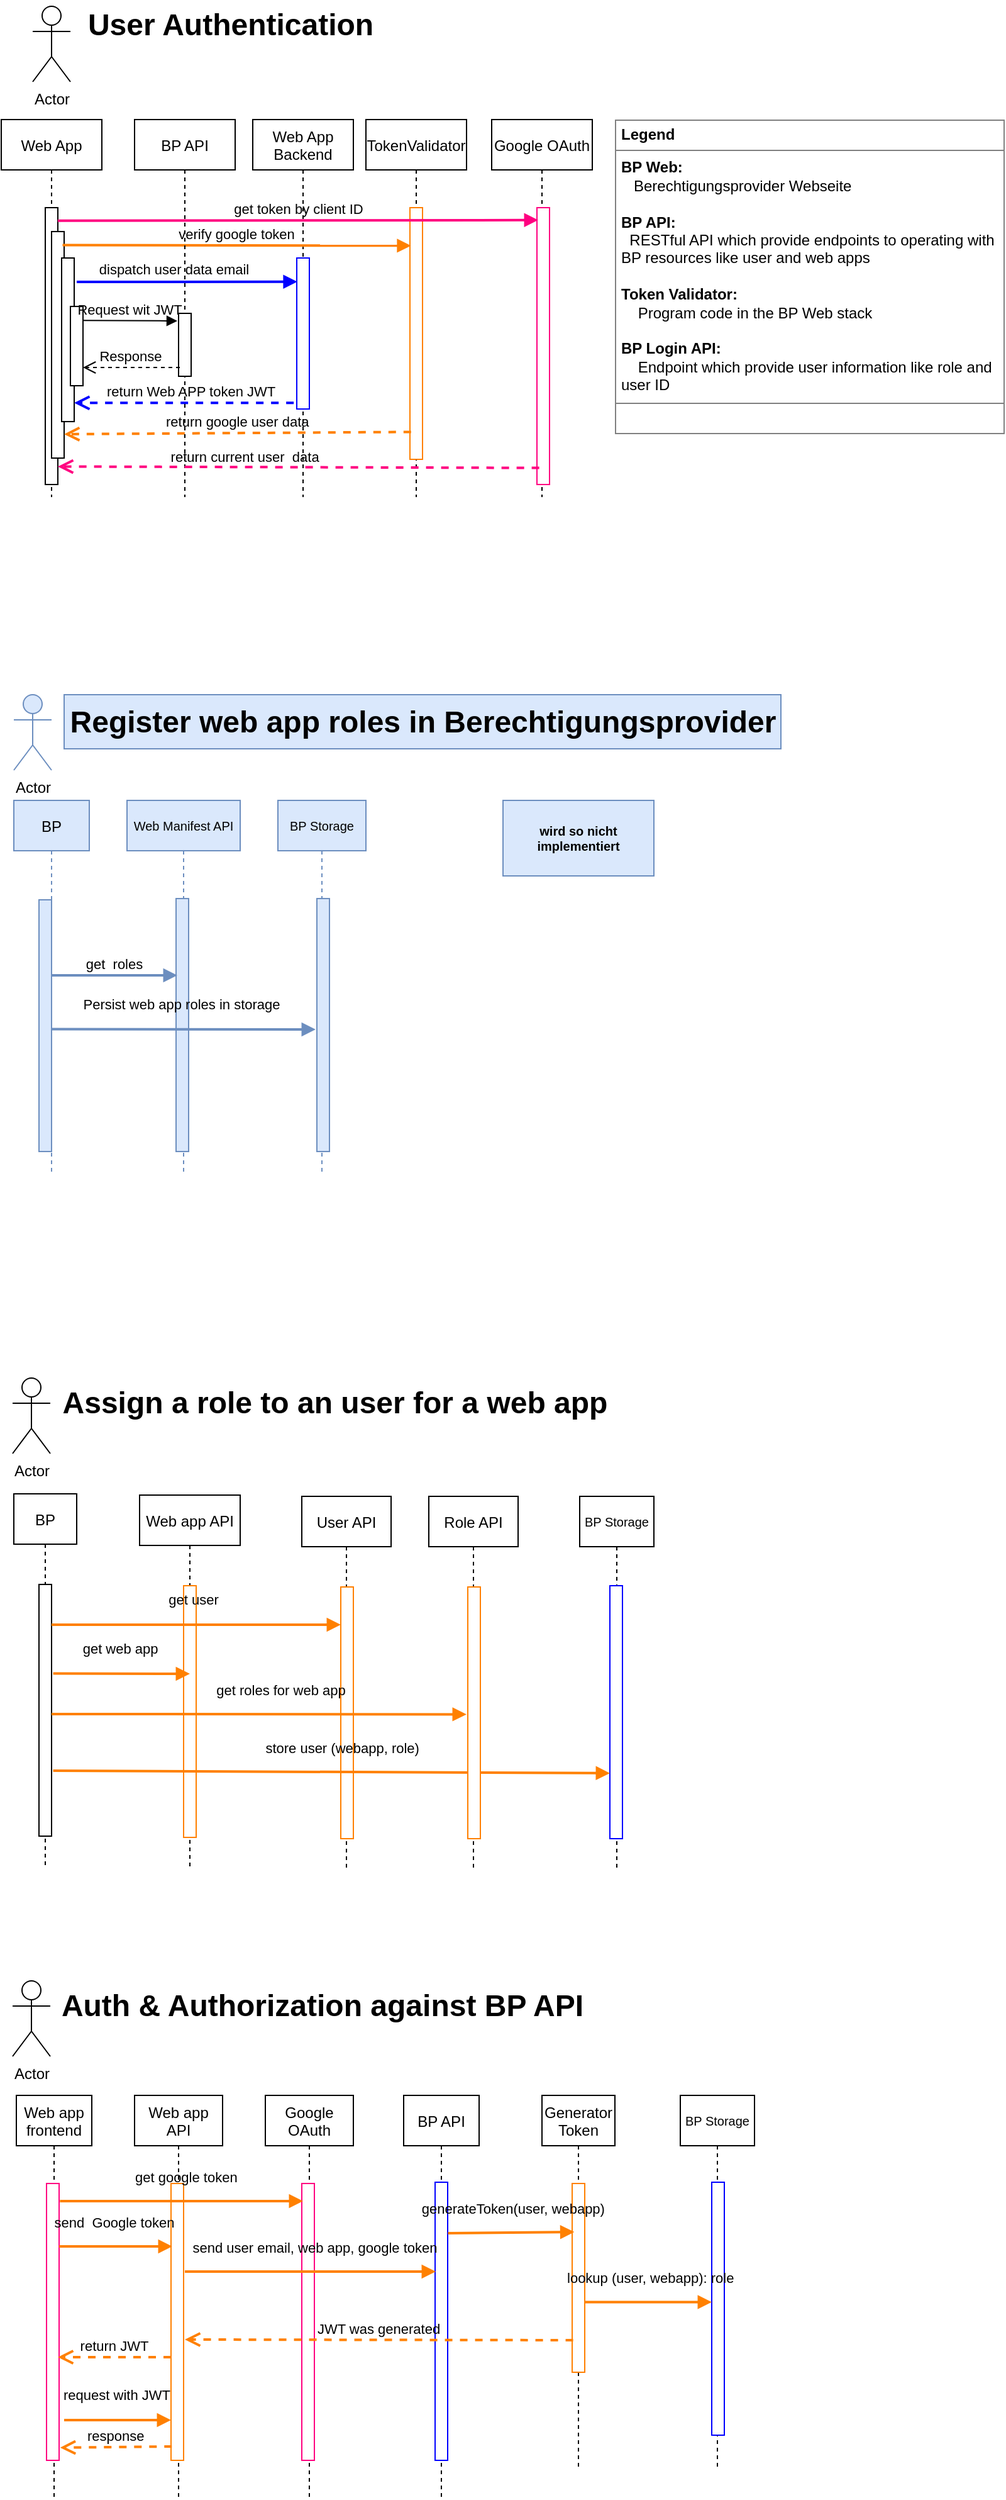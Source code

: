 <mxfile version="20.8.15" type="github">
  <diagram id="kgpKYQtTHZ0yAKxKKP6v" name="Page-1">
    <mxGraphModel dx="1250" dy="505" grid="1" gridSize="10" guides="1" tooltips="1" connect="1" arrows="1" fold="1" page="1" pageScale="1" pageWidth="850" pageHeight="1100" math="0" shadow="0">
      <root>
        <mxCell id="0" />
        <mxCell id="1" parent="0" />
        <mxCell id="bUyerrPxswksTXFSrLV1-1" value="Web App&#xa;Backend" style="shape=umlLifeline;perimeter=lifelinePerimeter;container=1;collapsible=0;recursiveResize=0;rounded=0;shadow=0;strokeWidth=1;labelBackgroundColor=none;" parent="1" vertex="1">
          <mxGeometry x="230" y="120" width="80" height="300" as="geometry" />
        </mxCell>
        <mxCell id="bUyerrPxswksTXFSrLV1-2" value="" style="points=[];perimeter=orthogonalPerimeter;rounded=0;shadow=0;strokeWidth=1;labelBackgroundColor=none;strokeColor=#0000FF;" parent="bUyerrPxswksTXFSrLV1-1" vertex="1">
          <mxGeometry x="35" y="110" width="10" height="120" as="geometry" />
        </mxCell>
        <mxCell id="bUyerrPxswksTXFSrLV1-5" value="Web App" style="shape=umlLifeline;perimeter=lifelinePerimeter;container=1;collapsible=0;recursiveResize=0;rounded=0;shadow=0;strokeWidth=1;labelBackgroundColor=none;" parent="1" vertex="1">
          <mxGeometry x="30" y="120" width="80" height="300" as="geometry" />
        </mxCell>
        <mxCell id="bUyerrPxswksTXFSrLV1-6" value="" style="points=[];perimeter=orthogonalPerimeter;rounded=0;shadow=0;strokeWidth=1;labelBackgroundColor=none;" parent="bUyerrPxswksTXFSrLV1-5" vertex="1">
          <mxGeometry x="35" y="70" width="10" height="220" as="geometry" />
        </mxCell>
        <mxCell id="bUyerrPxswksTXFSrLV1-8" value="" style="points=[];perimeter=orthogonalPerimeter;rounded=0;shadow=0;strokeWidth=1;labelBackgroundColor=none;" parent="bUyerrPxswksTXFSrLV1-5" vertex="1">
          <mxGeometry x="40" y="89" width="10" height="180" as="geometry" />
        </mxCell>
        <mxCell id="bUyerrPxswksTXFSrLV1-29" value="" style="points=[];perimeter=orthogonalPerimeter;rounded=0;shadow=0;strokeWidth=1;labelBackgroundColor=none;" parent="bUyerrPxswksTXFSrLV1-5" vertex="1">
          <mxGeometry x="48" y="110" width="10" height="130" as="geometry" />
        </mxCell>
        <mxCell id="bUyerrPxswksTXFSrLV1-43" value="" style="points=[];perimeter=orthogonalPerimeter;rounded=0;shadow=0;strokeWidth=1;labelBackgroundColor=none;" parent="bUyerrPxswksTXFSrLV1-5" vertex="1">
          <mxGeometry x="55" y="148.5" width="10" height="63" as="geometry" />
        </mxCell>
        <mxCell id="bUyerrPxswksTXFSrLV1-9" value="Google OAuth" style="shape=umlLifeline;perimeter=lifelinePerimeter;container=1;collapsible=0;recursiveResize=0;rounded=0;shadow=0;strokeWidth=1;labelBackgroundColor=none;" parent="1" vertex="1">
          <mxGeometry x="420" y="120" width="80" height="300" as="geometry" />
        </mxCell>
        <mxCell id="bUyerrPxswksTXFSrLV1-10" value="" style="points=[];perimeter=orthogonalPerimeter;rounded=0;shadow=0;strokeWidth=1;labelBackgroundColor=none;strokeColor=#FF0080;" parent="bUyerrPxswksTXFSrLV1-9" vertex="1">
          <mxGeometry x="36" y="70" width="10" height="220" as="geometry" />
        </mxCell>
        <mxCell id="bUyerrPxswksTXFSrLV1-15" value="Actor" style="shape=umlActor;verticalLabelPosition=bottom;verticalAlign=top;html=1;outlineConnect=0;labelBackgroundColor=none;rounded=0;" parent="1" vertex="1">
          <mxGeometry x="55" y="30" width="30" height="60" as="geometry" />
        </mxCell>
        <mxCell id="bUyerrPxswksTXFSrLV1-20" value="TokenValidator" style="shape=umlLifeline;perimeter=lifelinePerimeter;container=1;collapsible=0;recursiveResize=0;rounded=0;shadow=0;strokeWidth=1;labelBackgroundColor=none;" parent="1" vertex="1">
          <mxGeometry x="320" y="120" width="80" height="300" as="geometry" />
        </mxCell>
        <mxCell id="bUyerrPxswksTXFSrLV1-22" value="" style="points=[];perimeter=orthogonalPerimeter;rounded=0;shadow=0;strokeWidth=1;labelBackgroundColor=none;strokeColor=#FF8000;" parent="bUyerrPxswksTXFSrLV1-20" vertex="1">
          <mxGeometry x="35" y="70" width="10" height="200" as="geometry" />
        </mxCell>
        <mxCell id="bUyerrPxswksTXFSrLV1-28" value="return google user data" style="verticalAlign=bottom;endArrow=open;dashed=1;endSize=8;shadow=0;strokeWidth=2;labelBackgroundColor=none;fontColor=default;rounded=0;anchorPointDirection=1;snapToPoint=1;strokeColor=#FF8000;exitX=0.09;exitY=0.891;exitDx=0;exitDy=0;exitPerimeter=0;" parent="1" source="bUyerrPxswksTXFSrLV1-22" edge="1">
          <mxGeometry relative="1" as="geometry">
            <mxPoint x="80" y="370" as="targetPoint" />
            <mxPoint x="350" y="370" as="sourcePoint" />
          </mxGeometry>
        </mxCell>
        <mxCell id="bUyerrPxswksTXFSrLV1-30" value="return Web APP token JWT" style="verticalAlign=bottom;endArrow=open;dashed=1;endSize=8;shadow=0;strokeWidth=2;labelBackgroundColor=none;fontColor=default;rounded=0;strokeColor=#0000FF;exitX=-0.243;exitY=0.891;exitDx=0;exitDy=0;exitPerimeter=0;" parent="1" edge="1">
          <mxGeometry x="-0.064" relative="1" as="geometry">
            <mxPoint x="88" y="345.1" as="targetPoint" />
            <mxPoint x="262.57" y="345.1" as="sourcePoint" />
            <mxPoint as="offset" />
          </mxGeometry>
        </mxCell>
        <mxCell id="bUyerrPxswksTXFSrLV1-33" value="verify google token" style="verticalAlign=bottom;endArrow=block;shadow=0;strokeWidth=2;labelBackgroundColor=none;fontColor=default;rounded=0;entryX=0.09;entryY=0.131;entryDx=0;entryDy=0;entryPerimeter=0;exitX=1.076;exitY=0.083;exitDx=0;exitDy=0;exitPerimeter=0;strokeColor=#FF8000;" parent="1" edge="1">
          <mxGeometry relative="1" as="geometry">
            <mxPoint x="78.76" y="219.77" as="sourcePoint" />
            <mxPoint x="355.9" y="220.2" as="targetPoint" />
          </mxGeometry>
        </mxCell>
        <mxCell id="bUyerrPxswksTXFSrLV1-35" value="BP API" style="shape=umlLifeline;perimeter=lifelinePerimeter;container=1;collapsible=0;recursiveResize=0;rounded=0;shadow=0;strokeWidth=1;labelBackgroundColor=none;" parent="1" vertex="1">
          <mxGeometry x="136" y="120" width="80" height="300" as="geometry" />
        </mxCell>
        <mxCell id="bUyerrPxswksTXFSrLV1-37" value="" style="points=[];perimeter=orthogonalPerimeter;rounded=0;shadow=0;strokeWidth=1;labelBackgroundColor=none;" parent="bUyerrPxswksTXFSrLV1-35" vertex="1">
          <mxGeometry x="35" y="154" width="10" height="50" as="geometry" />
        </mxCell>
        <mxCell id="bUyerrPxswksTXFSrLV1-40" value="return current user  data" style="verticalAlign=bottom;endArrow=open;dashed=1;endSize=8;shadow=0;strokeWidth=2;labelBackgroundColor=none;fontColor=default;rounded=0;entryX=1;entryY=0.935;entryDx=0;entryDy=0;entryPerimeter=0;strokeColor=#FF0080;exitX=0.181;exitY=0.94;exitDx=0;exitDy=0;exitPerimeter=0;" parent="1" source="bUyerrPxswksTXFSrLV1-10" target="bUyerrPxswksTXFSrLV1-6" edge="1">
          <mxGeometry x="0.223" y="1" relative="1" as="geometry">
            <mxPoint x="141" y="377" as="targetPoint" />
            <mxPoint x="450" y="396" as="sourcePoint" />
            <mxPoint as="offset" />
          </mxGeometry>
        </mxCell>
        <object label="&lt;div&gt;get token by client ID&lt;/div&gt;" authenticate="" id="bUyerrPxswksTXFSrLV1-13">
          <mxCell style="verticalAlign=bottom;endArrow=block;shadow=0;strokeWidth=2;html=1;exitX=1;exitY=0.047;exitDx=0;exitDy=0;exitPerimeter=0;labelBackgroundColor=none;fontColor=default;rounded=0;entryX=0.1;entryY=0.045;entryDx=0;entryDy=0;entryPerimeter=0;strokeColor=#FF0080;" parent="1" source="bUyerrPxswksTXFSrLV1-6" target="bUyerrPxswksTXFSrLV1-10" edge="1">
            <mxGeometry relative="1" as="geometry">
              <mxPoint x="355" y="200" as="sourcePoint" />
              <mxPoint x="450" y="200" as="targetPoint" />
              <mxPoint as="offset" />
            </mxGeometry>
          </mxCell>
        </object>
        <mxCell id="bUyerrPxswksTXFSrLV1-19" value="dispatch user data email" style="verticalAlign=bottom;endArrow=block;shadow=0;strokeWidth=2;labelBackgroundColor=none;fontColor=default;rounded=0;strokeColor=#0000FF;entryX=0.043;entryY=0.144;entryDx=0;entryDy=0;entryPerimeter=0;" parent="1" edge="1">
          <mxGeometry x="-0.116" y="1" relative="1" as="geometry">
            <mxPoint x="90" y="249" as="sourcePoint" />
            <mxPoint x="265.43" y="248.84" as="targetPoint" />
            <mxPoint as="offset" />
          </mxGeometry>
        </mxCell>
        <mxCell id="bUyerrPxswksTXFSrLV1-46" value="Request wit JWT" style="verticalAlign=bottom;endArrow=block;shadow=0;strokeWidth=1;labelBackgroundColor=none;fontColor=default;rounded=0;exitX=0.981;exitY=0.176;exitDx=0;exitDy=0;exitPerimeter=0;strokeColor=#000000;" parent="1" edge="1" source="bUyerrPxswksTXFSrLV1-43">
          <mxGeometry relative="1" as="geometry">
            <mxPoint x="112" y="280.026" as="sourcePoint" />
            <mxPoint x="170" y="280" as="targetPoint" />
          </mxGeometry>
        </mxCell>
        <mxCell id="bUyerrPxswksTXFSrLV1-48" value="Response" style="verticalAlign=bottom;endArrow=open;dashed=1;endSize=8;exitX=0.1;exitY=0.86;shadow=0;strokeWidth=1;labelBackgroundColor=none;fontColor=default;rounded=0;anchorPointDirection=1;snapToPoint=1;exitDx=0;exitDy=0;exitPerimeter=0;strokeColor=#000000;" parent="1" source="bUyerrPxswksTXFSrLV1-37" edge="1" target="bUyerrPxswksTXFSrLV1-43">
          <mxGeometry x="0.01" relative="1" as="geometry">
            <mxPoint x="110" y="300" as="targetPoint" />
            <mxPoint x="120" y="300" as="sourcePoint" />
            <mxPoint as="offset" />
          </mxGeometry>
        </mxCell>
        <mxCell id="bUyerrPxswksTXFSrLV1-49" value="&lt;div&gt;User Authentication &lt;/div&gt;" style="text;strokeColor=none;fillColor=none;html=1;fontSize=24;fontStyle=1;verticalAlign=middle;align=center;" parent="1" vertex="1">
          <mxGeometry x="187" y="25" width="50" height="40" as="geometry" />
        </mxCell>
        <mxCell id="bUyerrPxswksTXFSrLV1-51" value="&lt;table style=&quot;width:100%;height:100%;border-collapse:collapse;&quot; width=&quot;100%&quot; height=&quot;100%&quot; cellpadding=&quot;4&quot; border=&quot;1&quot;&gt;&lt;tbody&gt;&lt;tr&gt;&lt;th&gt;&lt;b&gt;Legend&lt;/b&gt;&lt;/th&gt;&lt;/tr&gt;&lt;tr&gt;&lt;td&gt;&lt;b&gt;BP Web: &lt;/b&gt;&lt;br&gt;&amp;nbsp;&amp;nbsp; Berechtigungsprovider Webseite&lt;br&gt;&lt;br&gt;&lt;b&gt;BP API: &lt;/b&gt;&lt;br&gt;&amp;nbsp; RESTful API which provide endpoints to operating with BP resources like user and web apps &lt;br&gt;&lt;br&gt;&lt;b&gt;Token Validator:&lt;/b&gt;&lt;br&gt;&amp;nbsp;&amp;nbsp;&amp;nbsp; Program code in the BP Web stack&lt;br&gt;&lt;br&gt;&lt;b&gt;BP Login API: &lt;/b&gt;&lt;br&gt;&amp;nbsp;&amp;nbsp;&amp;nbsp; Endpoint which provide user information like role and&amp;nbsp; user ID &lt;br&gt;&lt;/td&gt;&lt;/tr&gt;&lt;tr&gt;&lt;td&gt;&lt;br&gt;&lt;/td&gt;&lt;/tr&gt;&lt;/tbody&gt;&lt;/table&gt;" style="text;html=1;whiteSpace=wrap;strokeColor=none;fillColor=none;overflow=fill;align=left;" parent="1" vertex="1">
          <mxGeometry x="518" y="120" width="310" height="250" as="geometry" />
        </mxCell>
        <mxCell id="7qIYYIkFtQ4Tq7SQcxO7-3" value="BP" style="shape=umlLifeline;perimeter=lifelinePerimeter;container=1;collapsible=0;recursiveResize=0;rounded=0;shadow=0;strokeWidth=1;labelBackgroundColor=none;fillColor=#dae8fc;strokeColor=#6c8ebf;" vertex="1" parent="1">
          <mxGeometry x="40" y="661" width="60" height="296" as="geometry" />
        </mxCell>
        <mxCell id="7qIYYIkFtQ4Tq7SQcxO7-4" value="" style="points=[];perimeter=orthogonalPerimeter;rounded=0;shadow=0;strokeWidth=1;labelBackgroundColor=none;fillColor=#dae8fc;strokeColor=#6c8ebf;" vertex="1" parent="7qIYYIkFtQ4Tq7SQcxO7-3">
          <mxGeometry x="20" y="79" width="10" height="200" as="geometry" />
        </mxCell>
        <mxCell id="7qIYYIkFtQ4Tq7SQcxO7-9" value="Actor" style="shape=umlActor;verticalLabelPosition=bottom;verticalAlign=top;html=1;outlineConnect=0;labelBackgroundColor=none;rounded=0;fillColor=#dae8fc;strokeColor=#6c8ebf;" vertex="1" parent="1">
          <mxGeometry x="40" y="577" width="30" height="60" as="geometry" />
        </mxCell>
        <mxCell id="7qIYYIkFtQ4Tq7SQcxO7-23" value="Register web app roles in Berechtigungsprovider" style="text;strokeColor=#6c8ebf;fillColor=#dae8fc;html=1;fontSize=24;fontStyle=1;verticalAlign=middle;align=center;" vertex="1" parent="1">
          <mxGeometry x="80" y="577" width="570" height="43" as="geometry" />
        </mxCell>
        <mxCell id="7qIYYIkFtQ4Tq7SQcxO7-29" value="Web Manifest API" style="shape=umlLifeline;perimeter=lifelinePerimeter;container=1;collapsible=0;recursiveResize=0;rounded=0;shadow=0;strokeWidth=1;labelBackgroundColor=none;fontSize=10;spacing=1;verticalAlign=middle;fillColor=#dae8fc;strokeColor=#6c8ebf;" vertex="1" parent="1">
          <mxGeometry x="130" y="661" width="90" height="297" as="geometry" />
        </mxCell>
        <mxCell id="7qIYYIkFtQ4Tq7SQcxO7-30" value="" style="points=[];perimeter=orthogonalPerimeter;rounded=0;shadow=0;strokeWidth=1;labelBackgroundColor=none;strokeColor=#6c8ebf;fillColor=#dae8fc;" vertex="1" parent="7qIYYIkFtQ4Tq7SQcxO7-29">
          <mxGeometry x="39" y="78" width="10" height="201" as="geometry" />
        </mxCell>
        <mxCell id="7qIYYIkFtQ4Tq7SQcxO7-32" value="get  roles" style="verticalAlign=bottom;endArrow=block;shadow=0;strokeWidth=2;labelBackgroundColor=none;fontColor=default;rounded=0;strokeColor=#6c8ebf;fillColor=#dae8fc;" edge="1" parent="1">
          <mxGeometry relative="1" as="geometry">
            <mxPoint x="70" y="800" as="sourcePoint" />
            <mxPoint x="170" y="800" as="targetPoint" />
          </mxGeometry>
        </mxCell>
        <mxCell id="7qIYYIkFtQ4Tq7SQcxO7-33" value="BP Storage" style="shape=umlLifeline;perimeter=lifelinePerimeter;container=1;collapsible=0;recursiveResize=0;rounded=0;shadow=0;strokeWidth=1;labelBackgroundColor=none;fontSize=10;spacing=1;verticalAlign=middle;fillColor=#dae8fc;strokeColor=#6c8ebf;" vertex="1" parent="1">
          <mxGeometry x="250" y="661" width="70" height="296" as="geometry" />
        </mxCell>
        <mxCell id="7qIYYIkFtQ4Tq7SQcxO7-34" value="" style="points=[];perimeter=orthogonalPerimeter;rounded=0;shadow=0;strokeWidth=1;labelBackgroundColor=none;strokeColor=#6c8ebf;fillColor=#dae8fc;" vertex="1" parent="7qIYYIkFtQ4Tq7SQcxO7-33">
          <mxGeometry x="31" y="78" width="10" height="201" as="geometry" />
        </mxCell>
        <mxCell id="7qIYYIkFtQ4Tq7SQcxO7-35" value="Persist web app roles in storage" style="verticalAlign=bottom;endArrow=block;shadow=0;strokeWidth=2;labelBackgroundColor=none;fontColor=default;rounded=0;strokeColor=#6c8ebf;exitX=1;exitY=0.514;exitDx=0;exitDy=0;exitPerimeter=0;fillColor=#dae8fc;" edge="1" parent="1" source="7qIYYIkFtQ4Tq7SQcxO7-4">
          <mxGeometry x="-0.016" y="11" relative="1" as="geometry">
            <mxPoint x="80" y="842" as="sourcePoint" />
            <mxPoint x="280" y="843" as="targetPoint" />
            <mxPoint as="offset" />
          </mxGeometry>
        </mxCell>
        <mxCell id="7qIYYIkFtQ4Tq7SQcxO7-40" value="BP" style="shape=umlLifeline;perimeter=lifelinePerimeter;container=1;collapsible=0;recursiveResize=0;rounded=0;shadow=0;strokeWidth=1;labelBackgroundColor=none;" vertex="1" parent="1">
          <mxGeometry x="40" y="1212" width="50" height="297" as="geometry" />
        </mxCell>
        <mxCell id="7qIYYIkFtQ4Tq7SQcxO7-41" value="" style="points=[];perimeter=orthogonalPerimeter;rounded=0;shadow=0;strokeWidth=1;labelBackgroundColor=none;" vertex="1" parent="7qIYYIkFtQ4Tq7SQcxO7-40">
          <mxGeometry x="20" y="72" width="10" height="200" as="geometry" />
        </mxCell>
        <mxCell id="7qIYYIkFtQ4Tq7SQcxO7-42" value="Actor" style="shape=umlActor;verticalLabelPosition=bottom;verticalAlign=top;html=1;outlineConnect=0;labelBackgroundColor=none;rounded=0;" vertex="1" parent="1">
          <mxGeometry x="39" y="1120" width="30" height="60" as="geometry" />
        </mxCell>
        <mxCell id="7qIYYIkFtQ4Tq7SQcxO7-43" value="Web app API" style="shape=umlLifeline;perimeter=lifelinePerimeter;container=1;collapsible=0;recursiveResize=0;rounded=0;shadow=0;strokeWidth=1;labelBackgroundColor=none;" vertex="1" parent="1">
          <mxGeometry x="140" y="1213" width="80" height="295" as="geometry" />
        </mxCell>
        <mxCell id="7qIYYIkFtQ4Tq7SQcxO7-44" value="" style="points=[];perimeter=orthogonalPerimeter;rounded=0;shadow=0;strokeWidth=1;labelBackgroundColor=none;strokeColor=#FF8000;" vertex="1" parent="7qIYYIkFtQ4Tq7SQcxO7-43">
          <mxGeometry x="35" y="72" width="10" height="200" as="geometry" />
        </mxCell>
        <mxCell id="7qIYYIkFtQ4Tq7SQcxO7-52" value="User API" style="shape=umlLifeline;perimeter=lifelinePerimeter;container=1;collapsible=0;recursiveResize=0;rounded=0;shadow=0;strokeWidth=1;labelBackgroundColor=none;" vertex="1" parent="1">
          <mxGeometry x="269" y="1214" width="71" height="295" as="geometry" />
        </mxCell>
        <mxCell id="7qIYYIkFtQ4Tq7SQcxO7-53" value="" style="points=[];perimeter=orthogonalPerimeter;rounded=0;shadow=0;strokeWidth=1;labelBackgroundColor=none;strokeColor=#FF8000;" vertex="1" parent="7qIYYIkFtQ4Tq7SQcxO7-52">
          <mxGeometry x="31" y="72" width="10" height="200" as="geometry" />
        </mxCell>
        <mxCell id="7qIYYIkFtQ4Tq7SQcxO7-55" value="get user" style="verticalAlign=bottom;endArrow=block;shadow=0;strokeWidth=2;labelBackgroundColor=none;fontColor=default;rounded=0;strokeColor=#FF8000;" edge="1" parent="1">
          <mxGeometry x="-0.016" y="11" relative="1" as="geometry">
            <mxPoint x="70" y="1316" as="sourcePoint" />
            <mxPoint x="300" y="1316" as="targetPoint" />
            <mxPoint as="offset" />
          </mxGeometry>
        </mxCell>
        <mxCell id="7qIYYIkFtQ4Tq7SQcxO7-56" value="get web app" style="verticalAlign=bottom;endArrow=block;shadow=0;strokeWidth=2;labelBackgroundColor=none;fontColor=default;rounded=0;strokeColor=#FF8000;exitX=1.129;exitY=0.354;exitDx=0;exitDy=0;exitPerimeter=0;" edge="1" parent="1" source="7qIYYIkFtQ4Tq7SQcxO7-41">
          <mxGeometry x="-0.016" y="11" relative="1" as="geometry">
            <mxPoint x="80" y="1356" as="sourcePoint" />
            <mxPoint x="180" y="1355" as="targetPoint" />
            <mxPoint as="offset" />
          </mxGeometry>
        </mxCell>
        <mxCell id="7qIYYIkFtQ4Tq7SQcxO7-57" value="BP Storage" style="shape=umlLifeline;perimeter=lifelinePerimeter;container=1;collapsible=0;recursiveResize=0;rounded=0;shadow=0;strokeWidth=1;labelBackgroundColor=none;fontSize=10;spacing=1;verticalAlign=middle;" vertex="1" parent="1">
          <mxGeometry x="490" y="1214" width="59" height="296" as="geometry" />
        </mxCell>
        <mxCell id="7qIYYIkFtQ4Tq7SQcxO7-58" value="" style="points=[];perimeter=orthogonalPerimeter;rounded=0;shadow=0;strokeWidth=1;labelBackgroundColor=none;strokeColor=#0000FF;" vertex="1" parent="7qIYYIkFtQ4Tq7SQcxO7-57">
          <mxGeometry x="24" y="71" width="10" height="201" as="geometry" />
        </mxCell>
        <mxCell id="7qIYYIkFtQ4Tq7SQcxO7-60" value="store user (webapp, role)" style="verticalAlign=bottom;endArrow=block;shadow=0;strokeWidth=2;labelBackgroundColor=none;fontColor=default;rounded=0;strokeColor=#FF8000;exitX=1.129;exitY=0.76;exitDx=0;exitDy=0;exitPerimeter=0;entryX=0;entryY=0.761;entryDx=0;entryDy=0;entryPerimeter=0;" edge="1" parent="1">
          <mxGeometry x="0.038" y="10" relative="1" as="geometry">
            <mxPoint x="71.29" y="1432" as="sourcePoint" />
            <mxPoint x="514" y="1433.961" as="targetPoint" />
            <mxPoint as="offset" />
          </mxGeometry>
        </mxCell>
        <mxCell id="7qIYYIkFtQ4Tq7SQcxO7-61" value="Assign a role to an user for a web app" style="text;strokeColor=none;fillColor=none;html=1;fontSize=24;fontStyle=1;verticalAlign=middle;align=center;" vertex="1" parent="1">
          <mxGeometry x="145" y="1120" width="300" height="40" as="geometry" />
        </mxCell>
        <mxCell id="7qIYYIkFtQ4Tq7SQcxO7-62" value="BP API" style="shape=umlLifeline;perimeter=lifelinePerimeter;container=1;collapsible=0;recursiveResize=0;rounded=0;shadow=0;strokeWidth=1;labelBackgroundColor=none;" vertex="1" parent="1">
          <mxGeometry x="350" y="1690" width="60" height="320" as="geometry" />
        </mxCell>
        <mxCell id="7qIYYIkFtQ4Tq7SQcxO7-83" value="" style="points=[];perimeter=orthogonalPerimeter;rounded=0;shadow=0;strokeWidth=1;labelBackgroundColor=none;strokeColor=#0000FF;" vertex="1" parent="7qIYYIkFtQ4Tq7SQcxO7-62">
          <mxGeometry x="25" y="69" width="10" height="221" as="geometry" />
        </mxCell>
        <mxCell id="7qIYYIkFtQ4Tq7SQcxO7-65" value="Web app&#xa;API" style="shape=umlLifeline;perimeter=lifelinePerimeter;container=1;collapsible=0;recursiveResize=0;rounded=0;shadow=0;strokeWidth=1;labelBackgroundColor=none;" vertex="1" parent="1">
          <mxGeometry x="136" y="1690" width="70" height="320" as="geometry" />
        </mxCell>
        <mxCell id="7qIYYIkFtQ4Tq7SQcxO7-66" value="" style="points=[];perimeter=orthogonalPerimeter;rounded=0;shadow=0;strokeWidth=1;labelBackgroundColor=none;strokeColor=#FF8000;" vertex="1" parent="7qIYYIkFtQ4Tq7SQcxO7-65">
          <mxGeometry x="29" y="70" width="10" height="220" as="geometry" />
        </mxCell>
        <mxCell id="7qIYYIkFtQ4Tq7SQcxO7-67" value="Generator&#xa;Token" style="shape=umlLifeline;perimeter=lifelinePerimeter;container=1;collapsible=0;recursiveResize=0;rounded=0;shadow=0;strokeWidth=1;labelBackgroundColor=none;" vertex="1" parent="1">
          <mxGeometry x="460" y="1690" width="58" height="297" as="geometry" />
        </mxCell>
        <mxCell id="7qIYYIkFtQ4Tq7SQcxO7-68" value="" style="points=[];perimeter=orthogonalPerimeter;rounded=0;shadow=0;strokeWidth=1;labelBackgroundColor=none;strokeColor=#FF8000;" vertex="1" parent="7qIYYIkFtQ4Tq7SQcxO7-67">
          <mxGeometry x="24" y="70" width="10" height="150" as="geometry" />
        </mxCell>
        <mxCell id="7qIYYIkFtQ4Tq7SQcxO7-75" value="Auth &amp;amp; Authorization against BP API" style="text;strokeColor=none;fillColor=none;html=1;fontSize=24;fontStyle=1;verticalAlign=middle;align=center;" vertex="1" parent="1">
          <mxGeometry x="61" y="1599" width="448" height="39" as="geometry" />
        </mxCell>
        <mxCell id="7qIYYIkFtQ4Tq7SQcxO7-76" value="Google&#xa;OAuth" style="shape=umlLifeline;perimeter=lifelinePerimeter;container=1;collapsible=0;recursiveResize=0;rounded=0;shadow=0;strokeWidth=1;labelBackgroundColor=none;" vertex="1" parent="1">
          <mxGeometry x="240" y="1690" width="70" height="320" as="geometry" />
        </mxCell>
        <mxCell id="7qIYYIkFtQ4Tq7SQcxO7-77" value="" style="points=[];perimeter=orthogonalPerimeter;rounded=0;shadow=0;strokeWidth=1;labelBackgroundColor=none;strokeColor=#FF0080;" vertex="1" parent="7qIYYIkFtQ4Tq7SQcxO7-76">
          <mxGeometry x="29" y="70" width="10" height="220" as="geometry" />
        </mxCell>
        <mxCell id="7qIYYIkFtQ4Tq7SQcxO7-78" value="Web app&#xa;frontend " style="shape=umlLifeline;perimeter=lifelinePerimeter;container=1;collapsible=0;recursiveResize=0;rounded=0;shadow=0;strokeWidth=1;labelBackgroundColor=none;" vertex="1" parent="1">
          <mxGeometry x="42" y="1690" width="60" height="320" as="geometry" />
        </mxCell>
        <mxCell id="7qIYYIkFtQ4Tq7SQcxO7-79" value="" style="points=[];perimeter=orthogonalPerimeter;rounded=0;shadow=0;strokeWidth=1;labelBackgroundColor=none;strokeColor=#FF0080;" vertex="1" parent="7qIYYIkFtQ4Tq7SQcxO7-78">
          <mxGeometry x="24" y="70" width="10" height="220" as="geometry" />
        </mxCell>
        <mxCell id="7qIYYIkFtQ4Tq7SQcxO7-80" value="get google token" style="verticalAlign=bottom;endArrow=block;shadow=0;strokeWidth=2;labelBackgroundColor=none;fontColor=default;rounded=0;strokeColor=#FF8000;" edge="1" parent="1">
          <mxGeometry x="0.038" y="10" relative="1" as="geometry">
            <mxPoint x="76.667" y="1774.0" as="sourcePoint" />
            <mxPoint x="270" y="1774" as="targetPoint" />
            <mxPoint as="offset" />
          </mxGeometry>
        </mxCell>
        <mxCell id="7qIYYIkFtQ4Tq7SQcxO7-81" value="send  Google token" style="verticalAlign=bottom;endArrow=block;shadow=0;strokeWidth=2;labelBackgroundColor=none;fontColor=default;rounded=0;strokeColor=#FF8000;" edge="1" parent="1">
          <mxGeometry x="-0.022" y="10" relative="1" as="geometry">
            <mxPoint x="76" y="1810" as="sourcePoint" />
            <mxPoint x="166" y="1810" as="targetPoint" />
            <mxPoint as="offset" />
          </mxGeometry>
        </mxCell>
        <mxCell id="7qIYYIkFtQ4Tq7SQcxO7-84" value="generateToken(user, webapp)" style="verticalAlign=bottom;endArrow=block;shadow=0;strokeWidth=2;labelBackgroundColor=none;fontColor=default;rounded=0;strokeColor=#FF8000;exitX=1.029;exitY=0.183;exitDx=0;exitDy=0;exitPerimeter=0;entryX=0.165;entryY=0.257;entryDx=0;entryDy=0;entryPerimeter=0;" edge="1" parent="1" source="7qIYYIkFtQ4Tq7SQcxO7-83" target="7qIYYIkFtQ4Tq7SQcxO7-68">
          <mxGeometry x="0.038" y="10" relative="1" as="geometry">
            <mxPoint x="352" y="1800" as="sourcePoint" />
            <mxPoint x="480" y="1799" as="targetPoint" />
            <mxPoint as="offset" />
          </mxGeometry>
        </mxCell>
        <mxCell id="7qIYYIkFtQ4Tq7SQcxO7-85" value="JWT was generated" style="verticalAlign=bottom;endArrow=open;dashed=1;endSize=8;shadow=0;strokeWidth=2;labelBackgroundColor=none;fontColor=default;rounded=0;anchorPointDirection=1;snapToPoint=1;strokeColor=#FF8000;exitX=0.078;exitY=0.83;exitDx=0;exitDy=0;exitPerimeter=0;" edge="1" parent="1" source="7qIYYIkFtQ4Tq7SQcxO7-68">
          <mxGeometry relative="1" as="geometry">
            <mxPoint x="176" y="1884" as="targetPoint" />
            <mxPoint x="481" y="1885" as="sourcePoint" />
          </mxGeometry>
        </mxCell>
        <mxCell id="7qIYYIkFtQ4Tq7SQcxO7-86" value="request with JWT" style="verticalAlign=bottom;endArrow=block;shadow=0;strokeWidth=2;labelBackgroundColor=none;fontColor=default;rounded=0;strokeColor=#FF8000;" edge="1" parent="1">
          <mxGeometry x="-0.016" y="11" relative="1" as="geometry">
            <mxPoint x="80" y="1948" as="sourcePoint" />
            <mxPoint x="165" y="1948" as="targetPoint" />
            <mxPoint as="offset" />
          </mxGeometry>
        </mxCell>
        <mxCell id="7qIYYIkFtQ4Tq7SQcxO7-87" value="response" style="verticalAlign=bottom;endArrow=open;dashed=1;endSize=8;shadow=0;strokeWidth=2;labelBackgroundColor=none;fontColor=default;rounded=0;anchorPointDirection=1;snapToPoint=1;strokeColor=#FF8000;entryX=1.084;entryY=0.954;entryDx=0;entryDy=0;entryPerimeter=0;exitX=0.065;exitY=0.95;exitDx=0;exitDy=0;exitPerimeter=0;" edge="1" parent="1" source="7qIYYIkFtQ4Tq7SQcxO7-66" target="7qIYYIkFtQ4Tq7SQcxO7-79">
          <mxGeometry relative="1" as="geometry">
            <mxPoint x="82" y="1970" as="targetPoint" />
            <mxPoint x="160" y="1970" as="sourcePoint" />
          </mxGeometry>
        </mxCell>
        <mxCell id="7qIYYIkFtQ4Tq7SQcxO7-88" value="BP Storage" style="shape=umlLifeline;perimeter=lifelinePerimeter;container=1;collapsible=0;recursiveResize=0;rounded=0;shadow=0;strokeWidth=1;labelBackgroundColor=none;fontSize=10;spacing=1;verticalAlign=middle;" vertex="1" parent="1">
          <mxGeometry x="570" y="1690" width="59" height="298" as="geometry" />
        </mxCell>
        <mxCell id="7qIYYIkFtQ4Tq7SQcxO7-89" value="" style="points=[];perimeter=orthogonalPerimeter;rounded=0;shadow=0;strokeWidth=1;labelBackgroundColor=none;strokeColor=#0000FF;" vertex="1" parent="7qIYYIkFtQ4Tq7SQcxO7-88">
          <mxGeometry x="25" y="69" width="10" height="201" as="geometry" />
        </mxCell>
        <mxCell id="7qIYYIkFtQ4Tq7SQcxO7-90" value="lookup (user, webapp): role" style="verticalAlign=bottom;endArrow=block;shadow=0;strokeWidth=2;labelBackgroundColor=none;fontColor=default;rounded=0;strokeColor=#FF8000;entryX=0;entryY=0.474;entryDx=0;entryDy=0;entryPerimeter=0;exitX=1.035;exitY=0.628;exitDx=0;exitDy=0;exitPerimeter=0;" edge="1" parent="1" source="7qIYYIkFtQ4Tq7SQcxO7-68" target="7qIYYIkFtQ4Tq7SQcxO7-89">
          <mxGeometry x="0.038" y="10" relative="1" as="geometry">
            <mxPoint x="500" y="1854" as="sourcePoint" />
            <mxPoint x="542" y="1851" as="targetPoint" />
            <mxPoint as="offset" />
          </mxGeometry>
        </mxCell>
        <mxCell id="7qIYYIkFtQ4Tq7SQcxO7-95" value="send user email, web app, google token" style="verticalAlign=bottom;endArrow=block;shadow=0;strokeWidth=2;labelBackgroundColor=none;fontColor=default;rounded=0;strokeColor=#FF8000;" edge="1" parent="1">
          <mxGeometry x="0.038" y="10" relative="1" as="geometry">
            <mxPoint x="176" y="1830" as="sourcePoint" />
            <mxPoint x="375.5" y="1830.0" as="targetPoint" />
            <mxPoint as="offset" />
          </mxGeometry>
        </mxCell>
        <mxCell id="7qIYYIkFtQ4Tq7SQcxO7-96" value="return JWT" style="verticalAlign=bottom;endArrow=open;dashed=1;endSize=8;shadow=0;strokeWidth=2;labelBackgroundColor=none;fontColor=default;rounded=0;anchorPointDirection=1;snapToPoint=1;strokeColor=#FF8000;" edge="1" parent="1">
          <mxGeometry x="0.001" relative="1" as="geometry">
            <mxPoint x="75" y="1898" as="targetPoint" />
            <mxPoint x="165" y="1898" as="sourcePoint" />
            <mxPoint as="offset" />
          </mxGeometry>
        </mxCell>
        <mxCell id="7qIYYIkFtQ4Tq7SQcxO7-97" value="Actor" style="shape=umlActor;verticalLabelPosition=bottom;verticalAlign=top;html=1;outlineConnect=0;labelBackgroundColor=none;rounded=0;" vertex="1" parent="1">
          <mxGeometry x="39" y="1599" width="30" height="60" as="geometry" />
        </mxCell>
        <mxCell id="7qIYYIkFtQ4Tq7SQcxO7-98" value="&lt;b&gt;wird so nicht implementiert&lt;/b&gt;" style="rounded=0;whiteSpace=wrap;html=1;fontSize=10;fillColor=#dae8fc;strokeColor=#6c8ebf;" vertex="1" parent="1">
          <mxGeometry x="429" y="661" width="120" height="60" as="geometry" />
        </mxCell>
        <mxCell id="7qIYYIkFtQ4Tq7SQcxO7-99" value="Role API" style="shape=umlLifeline;perimeter=lifelinePerimeter;container=1;collapsible=0;recursiveResize=0;rounded=0;shadow=0;strokeWidth=1;labelBackgroundColor=none;" vertex="1" parent="1">
          <mxGeometry x="370" y="1214" width="71" height="295" as="geometry" />
        </mxCell>
        <mxCell id="7qIYYIkFtQ4Tq7SQcxO7-100" value="" style="points=[];perimeter=orthogonalPerimeter;rounded=0;shadow=0;strokeWidth=1;labelBackgroundColor=none;strokeColor=#FF8000;" vertex="1" parent="7qIYYIkFtQ4Tq7SQcxO7-99">
          <mxGeometry x="31" y="72" width="10" height="200" as="geometry" />
        </mxCell>
        <mxCell id="7qIYYIkFtQ4Tq7SQcxO7-101" value="get roles for web app" style="verticalAlign=bottom;endArrow=block;shadow=0;strokeWidth=2;labelBackgroundColor=none;fontColor=default;rounded=0;strokeColor=#FF8000;entryX=-0.1;entryY=0.421;entryDx=0;entryDy=0;entryPerimeter=0;" edge="1" parent="1">
          <mxGeometry x="0.105" y="10" relative="1" as="geometry">
            <mxPoint x="70" y="1387" as="sourcePoint" />
            <mxPoint x="400" y="1387.2" as="targetPoint" />
            <mxPoint as="offset" />
          </mxGeometry>
        </mxCell>
      </root>
    </mxGraphModel>
  </diagram>
</mxfile>
